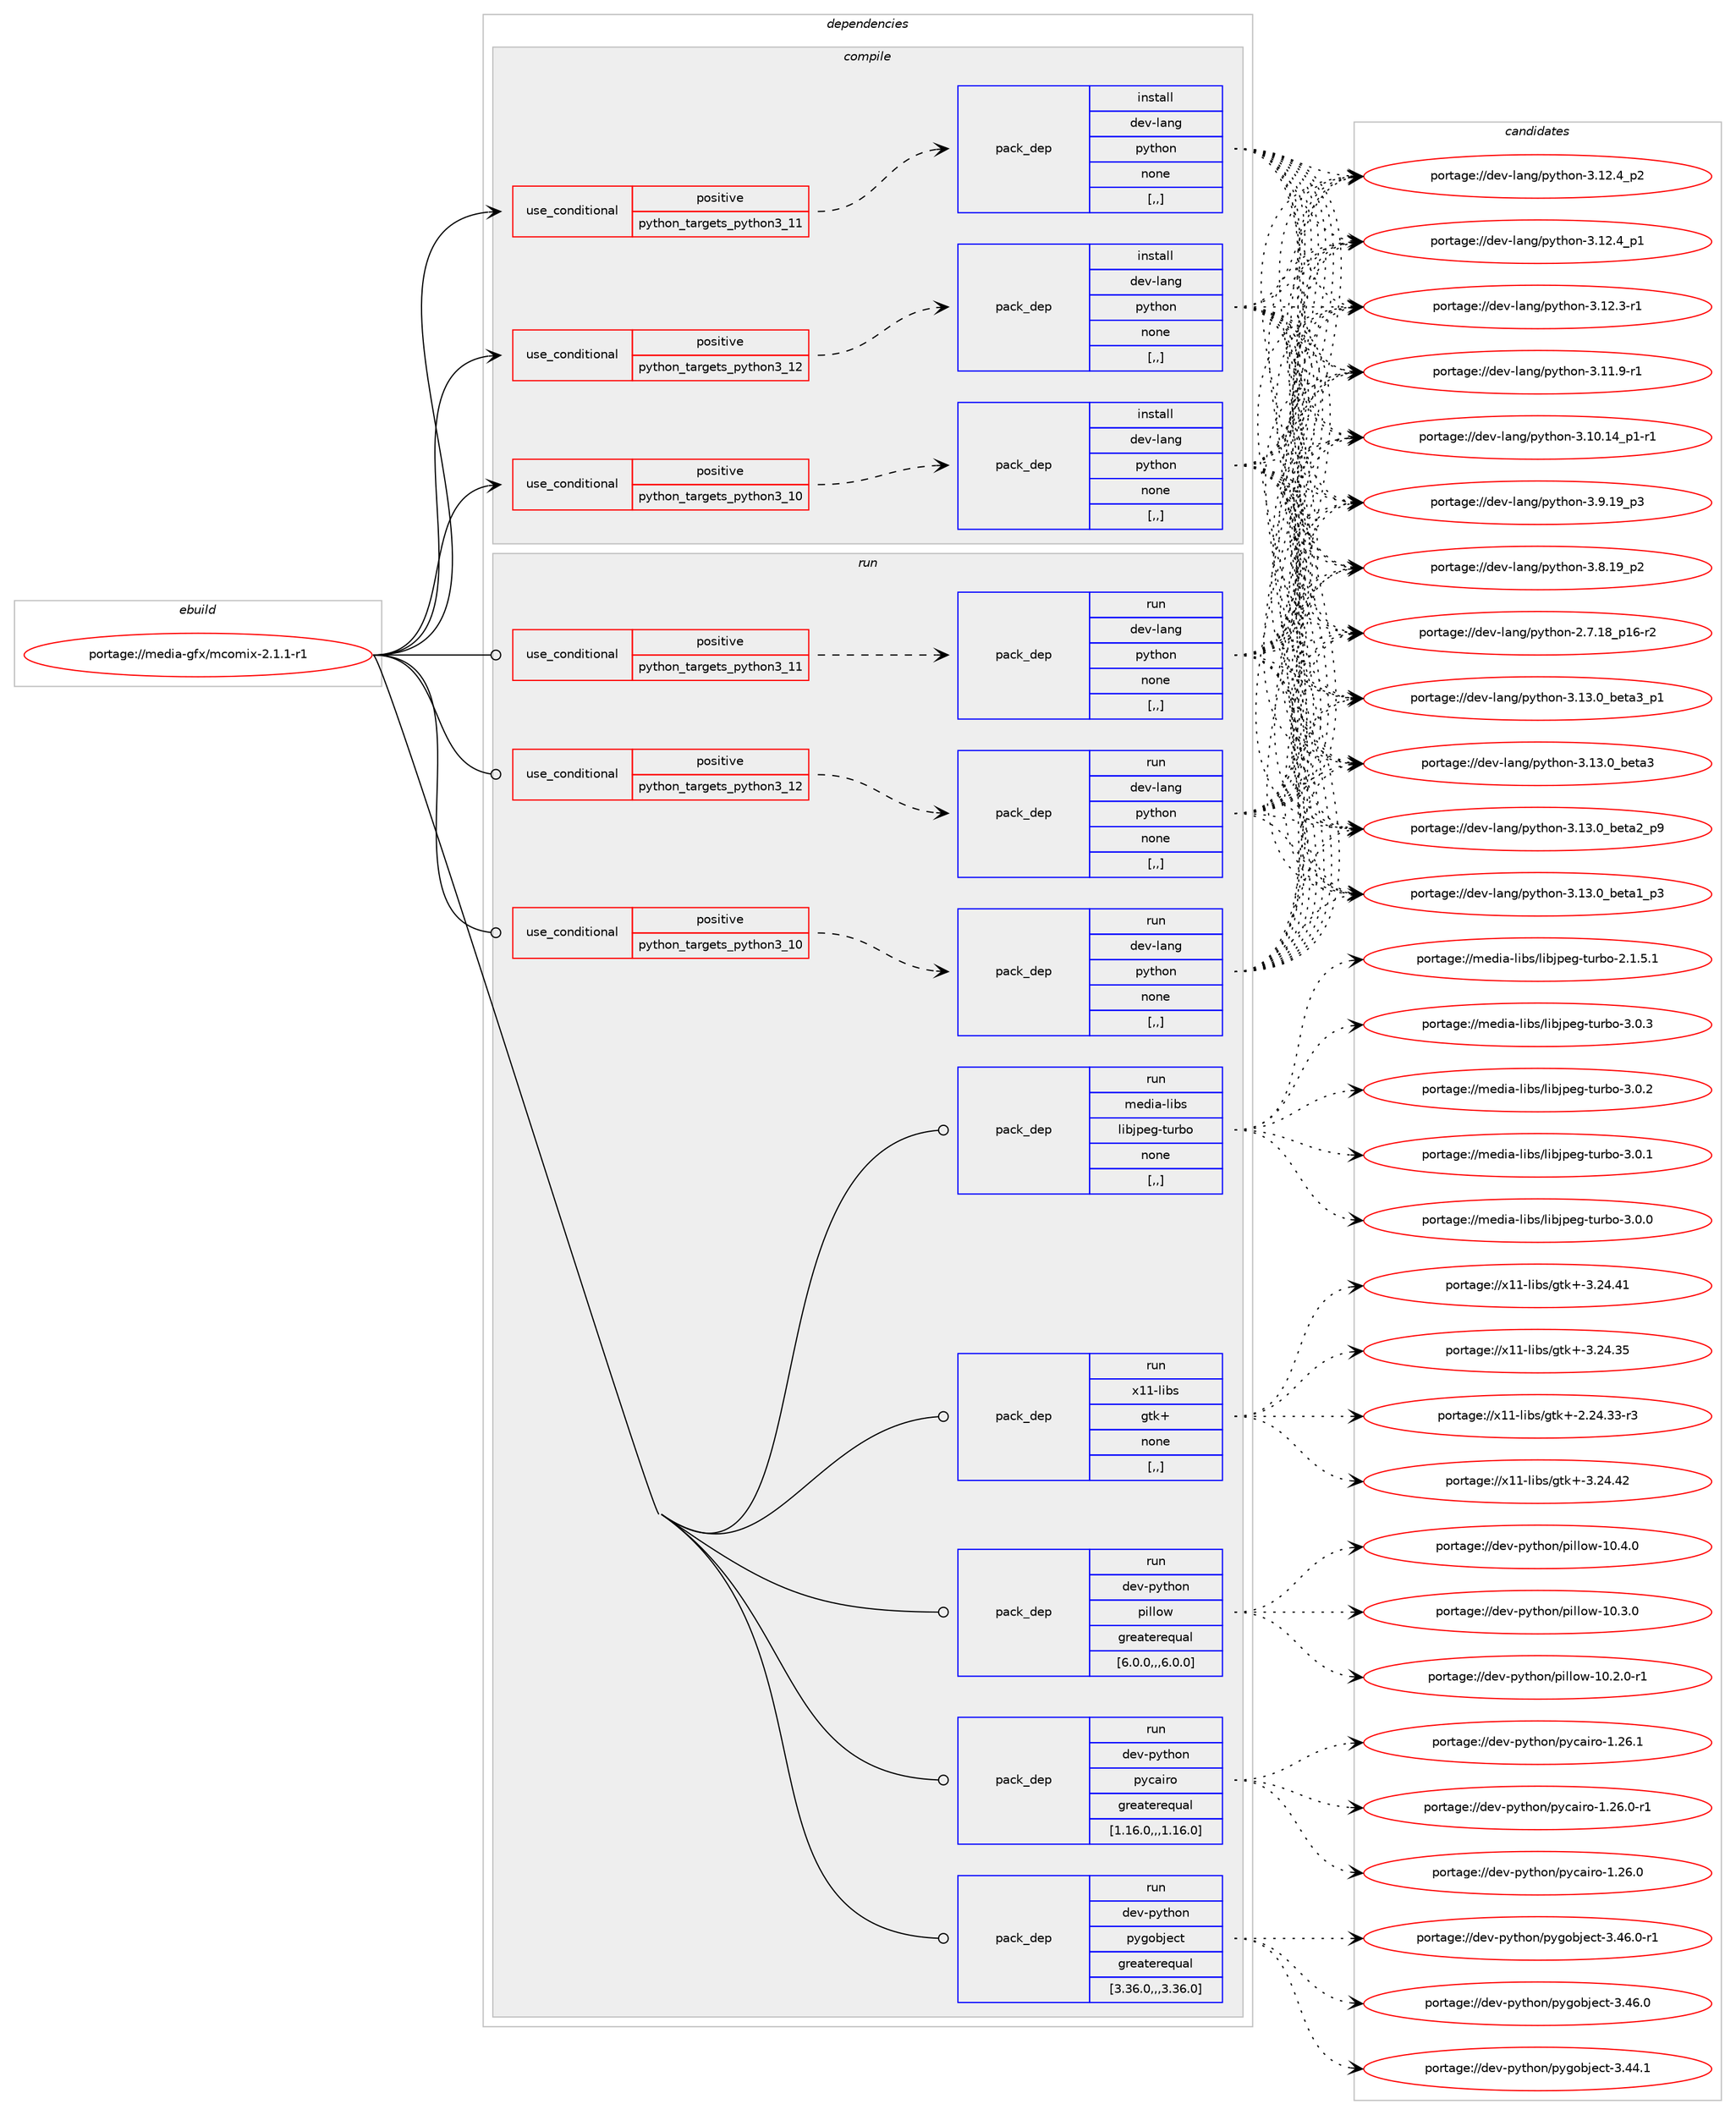digraph prolog {

# *************
# Graph options
# *************

newrank=true;
concentrate=true;
compound=true;
graph [rankdir=LR,fontname=Helvetica,fontsize=10,ranksep=1.5];#, ranksep=2.5, nodesep=0.2];
edge  [arrowhead=vee];
node  [fontname=Helvetica,fontsize=10];

# **********
# The ebuild
# **********

subgraph cluster_leftcol {
color=gray;
label=<<i>ebuild</i>>;
id [label="portage://media-gfx/mcomix-2.1.1-r1", color=red, width=4, href="../media-gfx/mcomix-2.1.1-r1.svg"];
}

# ****************
# The dependencies
# ****************

subgraph cluster_midcol {
color=gray;
label=<<i>dependencies</i>>;
subgraph cluster_compile {
fillcolor="#eeeeee";
style=filled;
label=<<i>compile</i>>;
subgraph cond73543 {
dependency291787 [label=<<TABLE BORDER="0" CELLBORDER="1" CELLSPACING="0" CELLPADDING="4"><TR><TD ROWSPAN="3" CELLPADDING="10">use_conditional</TD></TR><TR><TD>positive</TD></TR><TR><TD>python_targets_python3_10</TD></TR></TABLE>>, shape=none, color=red];
subgraph pack215874 {
dependency291788 [label=<<TABLE BORDER="0" CELLBORDER="1" CELLSPACING="0" CELLPADDING="4" WIDTH="220"><TR><TD ROWSPAN="6" CELLPADDING="30">pack_dep</TD></TR><TR><TD WIDTH="110">install</TD></TR><TR><TD>dev-lang</TD></TR><TR><TD>python</TD></TR><TR><TD>none</TD></TR><TR><TD>[,,]</TD></TR></TABLE>>, shape=none, color=blue];
}
dependency291787:e -> dependency291788:w [weight=20,style="dashed",arrowhead="vee"];
}
id:e -> dependency291787:w [weight=20,style="solid",arrowhead="vee"];
subgraph cond73544 {
dependency291789 [label=<<TABLE BORDER="0" CELLBORDER="1" CELLSPACING="0" CELLPADDING="4"><TR><TD ROWSPAN="3" CELLPADDING="10">use_conditional</TD></TR><TR><TD>positive</TD></TR><TR><TD>python_targets_python3_11</TD></TR></TABLE>>, shape=none, color=red];
subgraph pack215875 {
dependency291790 [label=<<TABLE BORDER="0" CELLBORDER="1" CELLSPACING="0" CELLPADDING="4" WIDTH="220"><TR><TD ROWSPAN="6" CELLPADDING="30">pack_dep</TD></TR><TR><TD WIDTH="110">install</TD></TR><TR><TD>dev-lang</TD></TR><TR><TD>python</TD></TR><TR><TD>none</TD></TR><TR><TD>[,,]</TD></TR></TABLE>>, shape=none, color=blue];
}
dependency291789:e -> dependency291790:w [weight=20,style="dashed",arrowhead="vee"];
}
id:e -> dependency291789:w [weight=20,style="solid",arrowhead="vee"];
subgraph cond73545 {
dependency291791 [label=<<TABLE BORDER="0" CELLBORDER="1" CELLSPACING="0" CELLPADDING="4"><TR><TD ROWSPAN="3" CELLPADDING="10">use_conditional</TD></TR><TR><TD>positive</TD></TR><TR><TD>python_targets_python3_12</TD></TR></TABLE>>, shape=none, color=red];
subgraph pack215876 {
dependency291792 [label=<<TABLE BORDER="0" CELLBORDER="1" CELLSPACING="0" CELLPADDING="4" WIDTH="220"><TR><TD ROWSPAN="6" CELLPADDING="30">pack_dep</TD></TR><TR><TD WIDTH="110">install</TD></TR><TR><TD>dev-lang</TD></TR><TR><TD>python</TD></TR><TR><TD>none</TD></TR><TR><TD>[,,]</TD></TR></TABLE>>, shape=none, color=blue];
}
dependency291791:e -> dependency291792:w [weight=20,style="dashed",arrowhead="vee"];
}
id:e -> dependency291791:w [weight=20,style="solid",arrowhead="vee"];
}
subgraph cluster_compileandrun {
fillcolor="#eeeeee";
style=filled;
label=<<i>compile and run</i>>;
}
subgraph cluster_run {
fillcolor="#eeeeee";
style=filled;
label=<<i>run</i>>;
subgraph cond73546 {
dependency291793 [label=<<TABLE BORDER="0" CELLBORDER="1" CELLSPACING="0" CELLPADDING="4"><TR><TD ROWSPAN="3" CELLPADDING="10">use_conditional</TD></TR><TR><TD>positive</TD></TR><TR><TD>python_targets_python3_10</TD></TR></TABLE>>, shape=none, color=red];
subgraph pack215877 {
dependency291794 [label=<<TABLE BORDER="0" CELLBORDER="1" CELLSPACING="0" CELLPADDING="4" WIDTH="220"><TR><TD ROWSPAN="6" CELLPADDING="30">pack_dep</TD></TR><TR><TD WIDTH="110">run</TD></TR><TR><TD>dev-lang</TD></TR><TR><TD>python</TD></TR><TR><TD>none</TD></TR><TR><TD>[,,]</TD></TR></TABLE>>, shape=none, color=blue];
}
dependency291793:e -> dependency291794:w [weight=20,style="dashed",arrowhead="vee"];
}
id:e -> dependency291793:w [weight=20,style="solid",arrowhead="odot"];
subgraph cond73547 {
dependency291795 [label=<<TABLE BORDER="0" CELLBORDER="1" CELLSPACING="0" CELLPADDING="4"><TR><TD ROWSPAN="3" CELLPADDING="10">use_conditional</TD></TR><TR><TD>positive</TD></TR><TR><TD>python_targets_python3_11</TD></TR></TABLE>>, shape=none, color=red];
subgraph pack215878 {
dependency291796 [label=<<TABLE BORDER="0" CELLBORDER="1" CELLSPACING="0" CELLPADDING="4" WIDTH="220"><TR><TD ROWSPAN="6" CELLPADDING="30">pack_dep</TD></TR><TR><TD WIDTH="110">run</TD></TR><TR><TD>dev-lang</TD></TR><TR><TD>python</TD></TR><TR><TD>none</TD></TR><TR><TD>[,,]</TD></TR></TABLE>>, shape=none, color=blue];
}
dependency291795:e -> dependency291796:w [weight=20,style="dashed",arrowhead="vee"];
}
id:e -> dependency291795:w [weight=20,style="solid",arrowhead="odot"];
subgraph cond73548 {
dependency291797 [label=<<TABLE BORDER="0" CELLBORDER="1" CELLSPACING="0" CELLPADDING="4"><TR><TD ROWSPAN="3" CELLPADDING="10">use_conditional</TD></TR><TR><TD>positive</TD></TR><TR><TD>python_targets_python3_12</TD></TR></TABLE>>, shape=none, color=red];
subgraph pack215879 {
dependency291798 [label=<<TABLE BORDER="0" CELLBORDER="1" CELLSPACING="0" CELLPADDING="4" WIDTH="220"><TR><TD ROWSPAN="6" CELLPADDING="30">pack_dep</TD></TR><TR><TD WIDTH="110">run</TD></TR><TR><TD>dev-lang</TD></TR><TR><TD>python</TD></TR><TR><TD>none</TD></TR><TR><TD>[,,]</TD></TR></TABLE>>, shape=none, color=blue];
}
dependency291797:e -> dependency291798:w [weight=20,style="dashed",arrowhead="vee"];
}
id:e -> dependency291797:w [weight=20,style="solid",arrowhead="odot"];
subgraph pack215880 {
dependency291799 [label=<<TABLE BORDER="0" CELLBORDER="1" CELLSPACING="0" CELLPADDING="4" WIDTH="220"><TR><TD ROWSPAN="6" CELLPADDING="30">pack_dep</TD></TR><TR><TD WIDTH="110">run</TD></TR><TR><TD>dev-python</TD></TR><TR><TD>pillow</TD></TR><TR><TD>greaterequal</TD></TR><TR><TD>[6.0.0,,,6.0.0]</TD></TR></TABLE>>, shape=none, color=blue];
}
id:e -> dependency291799:w [weight=20,style="solid",arrowhead="odot"];
subgraph pack215881 {
dependency291800 [label=<<TABLE BORDER="0" CELLBORDER="1" CELLSPACING="0" CELLPADDING="4" WIDTH="220"><TR><TD ROWSPAN="6" CELLPADDING="30">pack_dep</TD></TR><TR><TD WIDTH="110">run</TD></TR><TR><TD>dev-python</TD></TR><TR><TD>pycairo</TD></TR><TR><TD>greaterequal</TD></TR><TR><TD>[1.16.0,,,1.16.0]</TD></TR></TABLE>>, shape=none, color=blue];
}
id:e -> dependency291800:w [weight=20,style="solid",arrowhead="odot"];
subgraph pack215882 {
dependency291801 [label=<<TABLE BORDER="0" CELLBORDER="1" CELLSPACING="0" CELLPADDING="4" WIDTH="220"><TR><TD ROWSPAN="6" CELLPADDING="30">pack_dep</TD></TR><TR><TD WIDTH="110">run</TD></TR><TR><TD>dev-python</TD></TR><TR><TD>pygobject</TD></TR><TR><TD>greaterequal</TD></TR><TR><TD>[3.36.0,,,3.36.0]</TD></TR></TABLE>>, shape=none, color=blue];
}
id:e -> dependency291801:w [weight=20,style="solid",arrowhead="odot"];
subgraph pack215883 {
dependency291802 [label=<<TABLE BORDER="0" CELLBORDER="1" CELLSPACING="0" CELLPADDING="4" WIDTH="220"><TR><TD ROWSPAN="6" CELLPADDING="30">pack_dep</TD></TR><TR><TD WIDTH="110">run</TD></TR><TR><TD>media-libs</TD></TR><TR><TD>libjpeg-turbo</TD></TR><TR><TD>none</TD></TR><TR><TD>[,,]</TD></TR></TABLE>>, shape=none, color=blue];
}
id:e -> dependency291802:w [weight=20,style="solid",arrowhead="odot"];
subgraph pack215884 {
dependency291803 [label=<<TABLE BORDER="0" CELLBORDER="1" CELLSPACING="0" CELLPADDING="4" WIDTH="220"><TR><TD ROWSPAN="6" CELLPADDING="30">pack_dep</TD></TR><TR><TD WIDTH="110">run</TD></TR><TR><TD>x11-libs</TD></TR><TR><TD>gtk+</TD></TR><TR><TD>none</TD></TR><TR><TD>[,,]</TD></TR></TABLE>>, shape=none, color=blue];
}
id:e -> dependency291803:w [weight=20,style="solid",arrowhead="odot"];
}
}

# **************
# The candidates
# **************

subgraph cluster_choices {
rank=same;
color=gray;
label=<<i>candidates</i>>;

subgraph choice215874 {
color=black;
nodesep=1;
choice10010111845108971101034711212111610411111045514649514648959810111697519511249 [label="portage://dev-lang/python-3.13.0_beta3_p1", color=red, width=4,href="../dev-lang/python-3.13.0_beta3_p1.svg"];
choice1001011184510897110103471121211161041111104551464951464895981011169751 [label="portage://dev-lang/python-3.13.0_beta3", color=red, width=4,href="../dev-lang/python-3.13.0_beta3.svg"];
choice10010111845108971101034711212111610411111045514649514648959810111697509511257 [label="portage://dev-lang/python-3.13.0_beta2_p9", color=red, width=4,href="../dev-lang/python-3.13.0_beta2_p9.svg"];
choice10010111845108971101034711212111610411111045514649514648959810111697499511251 [label="portage://dev-lang/python-3.13.0_beta1_p3", color=red, width=4,href="../dev-lang/python-3.13.0_beta1_p3.svg"];
choice100101118451089711010347112121116104111110455146495046529511250 [label="portage://dev-lang/python-3.12.4_p2", color=red, width=4,href="../dev-lang/python-3.12.4_p2.svg"];
choice100101118451089711010347112121116104111110455146495046529511249 [label="portage://dev-lang/python-3.12.4_p1", color=red, width=4,href="../dev-lang/python-3.12.4_p1.svg"];
choice100101118451089711010347112121116104111110455146495046514511449 [label="portage://dev-lang/python-3.12.3-r1", color=red, width=4,href="../dev-lang/python-3.12.3-r1.svg"];
choice100101118451089711010347112121116104111110455146494946574511449 [label="portage://dev-lang/python-3.11.9-r1", color=red, width=4,href="../dev-lang/python-3.11.9-r1.svg"];
choice100101118451089711010347112121116104111110455146494846495295112494511449 [label="portage://dev-lang/python-3.10.14_p1-r1", color=red, width=4,href="../dev-lang/python-3.10.14_p1-r1.svg"];
choice100101118451089711010347112121116104111110455146574649579511251 [label="portage://dev-lang/python-3.9.19_p3", color=red, width=4,href="../dev-lang/python-3.9.19_p3.svg"];
choice100101118451089711010347112121116104111110455146564649579511250 [label="portage://dev-lang/python-3.8.19_p2", color=red, width=4,href="../dev-lang/python-3.8.19_p2.svg"];
choice100101118451089711010347112121116104111110455046554649569511249544511450 [label="portage://dev-lang/python-2.7.18_p16-r2", color=red, width=4,href="../dev-lang/python-2.7.18_p16-r2.svg"];
dependency291788:e -> choice10010111845108971101034711212111610411111045514649514648959810111697519511249:w [style=dotted,weight="100"];
dependency291788:e -> choice1001011184510897110103471121211161041111104551464951464895981011169751:w [style=dotted,weight="100"];
dependency291788:e -> choice10010111845108971101034711212111610411111045514649514648959810111697509511257:w [style=dotted,weight="100"];
dependency291788:e -> choice10010111845108971101034711212111610411111045514649514648959810111697499511251:w [style=dotted,weight="100"];
dependency291788:e -> choice100101118451089711010347112121116104111110455146495046529511250:w [style=dotted,weight="100"];
dependency291788:e -> choice100101118451089711010347112121116104111110455146495046529511249:w [style=dotted,weight="100"];
dependency291788:e -> choice100101118451089711010347112121116104111110455146495046514511449:w [style=dotted,weight="100"];
dependency291788:e -> choice100101118451089711010347112121116104111110455146494946574511449:w [style=dotted,weight="100"];
dependency291788:e -> choice100101118451089711010347112121116104111110455146494846495295112494511449:w [style=dotted,weight="100"];
dependency291788:e -> choice100101118451089711010347112121116104111110455146574649579511251:w [style=dotted,weight="100"];
dependency291788:e -> choice100101118451089711010347112121116104111110455146564649579511250:w [style=dotted,weight="100"];
dependency291788:e -> choice100101118451089711010347112121116104111110455046554649569511249544511450:w [style=dotted,weight="100"];
}
subgraph choice215875 {
color=black;
nodesep=1;
choice10010111845108971101034711212111610411111045514649514648959810111697519511249 [label="portage://dev-lang/python-3.13.0_beta3_p1", color=red, width=4,href="../dev-lang/python-3.13.0_beta3_p1.svg"];
choice1001011184510897110103471121211161041111104551464951464895981011169751 [label="portage://dev-lang/python-3.13.0_beta3", color=red, width=4,href="../dev-lang/python-3.13.0_beta3.svg"];
choice10010111845108971101034711212111610411111045514649514648959810111697509511257 [label="portage://dev-lang/python-3.13.0_beta2_p9", color=red, width=4,href="../dev-lang/python-3.13.0_beta2_p9.svg"];
choice10010111845108971101034711212111610411111045514649514648959810111697499511251 [label="portage://dev-lang/python-3.13.0_beta1_p3", color=red, width=4,href="../dev-lang/python-3.13.0_beta1_p3.svg"];
choice100101118451089711010347112121116104111110455146495046529511250 [label="portage://dev-lang/python-3.12.4_p2", color=red, width=4,href="../dev-lang/python-3.12.4_p2.svg"];
choice100101118451089711010347112121116104111110455146495046529511249 [label="portage://dev-lang/python-3.12.4_p1", color=red, width=4,href="../dev-lang/python-3.12.4_p1.svg"];
choice100101118451089711010347112121116104111110455146495046514511449 [label="portage://dev-lang/python-3.12.3-r1", color=red, width=4,href="../dev-lang/python-3.12.3-r1.svg"];
choice100101118451089711010347112121116104111110455146494946574511449 [label="portage://dev-lang/python-3.11.9-r1", color=red, width=4,href="../dev-lang/python-3.11.9-r1.svg"];
choice100101118451089711010347112121116104111110455146494846495295112494511449 [label="portage://dev-lang/python-3.10.14_p1-r1", color=red, width=4,href="../dev-lang/python-3.10.14_p1-r1.svg"];
choice100101118451089711010347112121116104111110455146574649579511251 [label="portage://dev-lang/python-3.9.19_p3", color=red, width=4,href="../dev-lang/python-3.9.19_p3.svg"];
choice100101118451089711010347112121116104111110455146564649579511250 [label="portage://dev-lang/python-3.8.19_p2", color=red, width=4,href="../dev-lang/python-3.8.19_p2.svg"];
choice100101118451089711010347112121116104111110455046554649569511249544511450 [label="portage://dev-lang/python-2.7.18_p16-r2", color=red, width=4,href="../dev-lang/python-2.7.18_p16-r2.svg"];
dependency291790:e -> choice10010111845108971101034711212111610411111045514649514648959810111697519511249:w [style=dotted,weight="100"];
dependency291790:e -> choice1001011184510897110103471121211161041111104551464951464895981011169751:w [style=dotted,weight="100"];
dependency291790:e -> choice10010111845108971101034711212111610411111045514649514648959810111697509511257:w [style=dotted,weight="100"];
dependency291790:e -> choice10010111845108971101034711212111610411111045514649514648959810111697499511251:w [style=dotted,weight="100"];
dependency291790:e -> choice100101118451089711010347112121116104111110455146495046529511250:w [style=dotted,weight="100"];
dependency291790:e -> choice100101118451089711010347112121116104111110455146495046529511249:w [style=dotted,weight="100"];
dependency291790:e -> choice100101118451089711010347112121116104111110455146495046514511449:w [style=dotted,weight="100"];
dependency291790:e -> choice100101118451089711010347112121116104111110455146494946574511449:w [style=dotted,weight="100"];
dependency291790:e -> choice100101118451089711010347112121116104111110455146494846495295112494511449:w [style=dotted,weight="100"];
dependency291790:e -> choice100101118451089711010347112121116104111110455146574649579511251:w [style=dotted,weight="100"];
dependency291790:e -> choice100101118451089711010347112121116104111110455146564649579511250:w [style=dotted,weight="100"];
dependency291790:e -> choice100101118451089711010347112121116104111110455046554649569511249544511450:w [style=dotted,weight="100"];
}
subgraph choice215876 {
color=black;
nodesep=1;
choice10010111845108971101034711212111610411111045514649514648959810111697519511249 [label="portage://dev-lang/python-3.13.0_beta3_p1", color=red, width=4,href="../dev-lang/python-3.13.0_beta3_p1.svg"];
choice1001011184510897110103471121211161041111104551464951464895981011169751 [label="portage://dev-lang/python-3.13.0_beta3", color=red, width=4,href="../dev-lang/python-3.13.0_beta3.svg"];
choice10010111845108971101034711212111610411111045514649514648959810111697509511257 [label="portage://dev-lang/python-3.13.0_beta2_p9", color=red, width=4,href="../dev-lang/python-3.13.0_beta2_p9.svg"];
choice10010111845108971101034711212111610411111045514649514648959810111697499511251 [label="portage://dev-lang/python-3.13.0_beta1_p3", color=red, width=4,href="../dev-lang/python-3.13.0_beta1_p3.svg"];
choice100101118451089711010347112121116104111110455146495046529511250 [label="portage://dev-lang/python-3.12.4_p2", color=red, width=4,href="../dev-lang/python-3.12.4_p2.svg"];
choice100101118451089711010347112121116104111110455146495046529511249 [label="portage://dev-lang/python-3.12.4_p1", color=red, width=4,href="../dev-lang/python-3.12.4_p1.svg"];
choice100101118451089711010347112121116104111110455146495046514511449 [label="portage://dev-lang/python-3.12.3-r1", color=red, width=4,href="../dev-lang/python-3.12.3-r1.svg"];
choice100101118451089711010347112121116104111110455146494946574511449 [label="portage://dev-lang/python-3.11.9-r1", color=red, width=4,href="../dev-lang/python-3.11.9-r1.svg"];
choice100101118451089711010347112121116104111110455146494846495295112494511449 [label="portage://dev-lang/python-3.10.14_p1-r1", color=red, width=4,href="../dev-lang/python-3.10.14_p1-r1.svg"];
choice100101118451089711010347112121116104111110455146574649579511251 [label="portage://dev-lang/python-3.9.19_p3", color=red, width=4,href="../dev-lang/python-3.9.19_p3.svg"];
choice100101118451089711010347112121116104111110455146564649579511250 [label="portage://dev-lang/python-3.8.19_p2", color=red, width=4,href="../dev-lang/python-3.8.19_p2.svg"];
choice100101118451089711010347112121116104111110455046554649569511249544511450 [label="portage://dev-lang/python-2.7.18_p16-r2", color=red, width=4,href="../dev-lang/python-2.7.18_p16-r2.svg"];
dependency291792:e -> choice10010111845108971101034711212111610411111045514649514648959810111697519511249:w [style=dotted,weight="100"];
dependency291792:e -> choice1001011184510897110103471121211161041111104551464951464895981011169751:w [style=dotted,weight="100"];
dependency291792:e -> choice10010111845108971101034711212111610411111045514649514648959810111697509511257:w [style=dotted,weight="100"];
dependency291792:e -> choice10010111845108971101034711212111610411111045514649514648959810111697499511251:w [style=dotted,weight="100"];
dependency291792:e -> choice100101118451089711010347112121116104111110455146495046529511250:w [style=dotted,weight="100"];
dependency291792:e -> choice100101118451089711010347112121116104111110455146495046529511249:w [style=dotted,weight="100"];
dependency291792:e -> choice100101118451089711010347112121116104111110455146495046514511449:w [style=dotted,weight="100"];
dependency291792:e -> choice100101118451089711010347112121116104111110455146494946574511449:w [style=dotted,weight="100"];
dependency291792:e -> choice100101118451089711010347112121116104111110455146494846495295112494511449:w [style=dotted,weight="100"];
dependency291792:e -> choice100101118451089711010347112121116104111110455146574649579511251:w [style=dotted,weight="100"];
dependency291792:e -> choice100101118451089711010347112121116104111110455146564649579511250:w [style=dotted,weight="100"];
dependency291792:e -> choice100101118451089711010347112121116104111110455046554649569511249544511450:w [style=dotted,weight="100"];
}
subgraph choice215877 {
color=black;
nodesep=1;
choice10010111845108971101034711212111610411111045514649514648959810111697519511249 [label="portage://dev-lang/python-3.13.0_beta3_p1", color=red, width=4,href="../dev-lang/python-3.13.0_beta3_p1.svg"];
choice1001011184510897110103471121211161041111104551464951464895981011169751 [label="portage://dev-lang/python-3.13.0_beta3", color=red, width=4,href="../dev-lang/python-3.13.0_beta3.svg"];
choice10010111845108971101034711212111610411111045514649514648959810111697509511257 [label="portage://dev-lang/python-3.13.0_beta2_p9", color=red, width=4,href="../dev-lang/python-3.13.0_beta2_p9.svg"];
choice10010111845108971101034711212111610411111045514649514648959810111697499511251 [label="portage://dev-lang/python-3.13.0_beta1_p3", color=red, width=4,href="../dev-lang/python-3.13.0_beta1_p3.svg"];
choice100101118451089711010347112121116104111110455146495046529511250 [label="portage://dev-lang/python-3.12.4_p2", color=red, width=4,href="../dev-lang/python-3.12.4_p2.svg"];
choice100101118451089711010347112121116104111110455146495046529511249 [label="portage://dev-lang/python-3.12.4_p1", color=red, width=4,href="../dev-lang/python-3.12.4_p1.svg"];
choice100101118451089711010347112121116104111110455146495046514511449 [label="portage://dev-lang/python-3.12.3-r1", color=red, width=4,href="../dev-lang/python-3.12.3-r1.svg"];
choice100101118451089711010347112121116104111110455146494946574511449 [label="portage://dev-lang/python-3.11.9-r1", color=red, width=4,href="../dev-lang/python-3.11.9-r1.svg"];
choice100101118451089711010347112121116104111110455146494846495295112494511449 [label="portage://dev-lang/python-3.10.14_p1-r1", color=red, width=4,href="../dev-lang/python-3.10.14_p1-r1.svg"];
choice100101118451089711010347112121116104111110455146574649579511251 [label="portage://dev-lang/python-3.9.19_p3", color=red, width=4,href="../dev-lang/python-3.9.19_p3.svg"];
choice100101118451089711010347112121116104111110455146564649579511250 [label="portage://dev-lang/python-3.8.19_p2", color=red, width=4,href="../dev-lang/python-3.8.19_p2.svg"];
choice100101118451089711010347112121116104111110455046554649569511249544511450 [label="portage://dev-lang/python-2.7.18_p16-r2", color=red, width=4,href="../dev-lang/python-2.7.18_p16-r2.svg"];
dependency291794:e -> choice10010111845108971101034711212111610411111045514649514648959810111697519511249:w [style=dotted,weight="100"];
dependency291794:e -> choice1001011184510897110103471121211161041111104551464951464895981011169751:w [style=dotted,weight="100"];
dependency291794:e -> choice10010111845108971101034711212111610411111045514649514648959810111697509511257:w [style=dotted,weight="100"];
dependency291794:e -> choice10010111845108971101034711212111610411111045514649514648959810111697499511251:w [style=dotted,weight="100"];
dependency291794:e -> choice100101118451089711010347112121116104111110455146495046529511250:w [style=dotted,weight="100"];
dependency291794:e -> choice100101118451089711010347112121116104111110455146495046529511249:w [style=dotted,weight="100"];
dependency291794:e -> choice100101118451089711010347112121116104111110455146495046514511449:w [style=dotted,weight="100"];
dependency291794:e -> choice100101118451089711010347112121116104111110455146494946574511449:w [style=dotted,weight="100"];
dependency291794:e -> choice100101118451089711010347112121116104111110455146494846495295112494511449:w [style=dotted,weight="100"];
dependency291794:e -> choice100101118451089711010347112121116104111110455146574649579511251:w [style=dotted,weight="100"];
dependency291794:e -> choice100101118451089711010347112121116104111110455146564649579511250:w [style=dotted,weight="100"];
dependency291794:e -> choice100101118451089711010347112121116104111110455046554649569511249544511450:w [style=dotted,weight="100"];
}
subgraph choice215878 {
color=black;
nodesep=1;
choice10010111845108971101034711212111610411111045514649514648959810111697519511249 [label="portage://dev-lang/python-3.13.0_beta3_p1", color=red, width=4,href="../dev-lang/python-3.13.0_beta3_p1.svg"];
choice1001011184510897110103471121211161041111104551464951464895981011169751 [label="portage://dev-lang/python-3.13.0_beta3", color=red, width=4,href="../dev-lang/python-3.13.0_beta3.svg"];
choice10010111845108971101034711212111610411111045514649514648959810111697509511257 [label="portage://dev-lang/python-3.13.0_beta2_p9", color=red, width=4,href="../dev-lang/python-3.13.0_beta2_p9.svg"];
choice10010111845108971101034711212111610411111045514649514648959810111697499511251 [label="portage://dev-lang/python-3.13.0_beta1_p3", color=red, width=4,href="../dev-lang/python-3.13.0_beta1_p3.svg"];
choice100101118451089711010347112121116104111110455146495046529511250 [label="portage://dev-lang/python-3.12.4_p2", color=red, width=4,href="../dev-lang/python-3.12.4_p2.svg"];
choice100101118451089711010347112121116104111110455146495046529511249 [label="portage://dev-lang/python-3.12.4_p1", color=red, width=4,href="../dev-lang/python-3.12.4_p1.svg"];
choice100101118451089711010347112121116104111110455146495046514511449 [label="portage://dev-lang/python-3.12.3-r1", color=red, width=4,href="../dev-lang/python-3.12.3-r1.svg"];
choice100101118451089711010347112121116104111110455146494946574511449 [label="portage://dev-lang/python-3.11.9-r1", color=red, width=4,href="../dev-lang/python-3.11.9-r1.svg"];
choice100101118451089711010347112121116104111110455146494846495295112494511449 [label="portage://dev-lang/python-3.10.14_p1-r1", color=red, width=4,href="../dev-lang/python-3.10.14_p1-r1.svg"];
choice100101118451089711010347112121116104111110455146574649579511251 [label="portage://dev-lang/python-3.9.19_p3", color=red, width=4,href="../dev-lang/python-3.9.19_p3.svg"];
choice100101118451089711010347112121116104111110455146564649579511250 [label="portage://dev-lang/python-3.8.19_p2", color=red, width=4,href="../dev-lang/python-3.8.19_p2.svg"];
choice100101118451089711010347112121116104111110455046554649569511249544511450 [label="portage://dev-lang/python-2.7.18_p16-r2", color=red, width=4,href="../dev-lang/python-2.7.18_p16-r2.svg"];
dependency291796:e -> choice10010111845108971101034711212111610411111045514649514648959810111697519511249:w [style=dotted,weight="100"];
dependency291796:e -> choice1001011184510897110103471121211161041111104551464951464895981011169751:w [style=dotted,weight="100"];
dependency291796:e -> choice10010111845108971101034711212111610411111045514649514648959810111697509511257:w [style=dotted,weight="100"];
dependency291796:e -> choice10010111845108971101034711212111610411111045514649514648959810111697499511251:w [style=dotted,weight="100"];
dependency291796:e -> choice100101118451089711010347112121116104111110455146495046529511250:w [style=dotted,weight="100"];
dependency291796:e -> choice100101118451089711010347112121116104111110455146495046529511249:w [style=dotted,weight="100"];
dependency291796:e -> choice100101118451089711010347112121116104111110455146495046514511449:w [style=dotted,weight="100"];
dependency291796:e -> choice100101118451089711010347112121116104111110455146494946574511449:w [style=dotted,weight="100"];
dependency291796:e -> choice100101118451089711010347112121116104111110455146494846495295112494511449:w [style=dotted,weight="100"];
dependency291796:e -> choice100101118451089711010347112121116104111110455146574649579511251:w [style=dotted,weight="100"];
dependency291796:e -> choice100101118451089711010347112121116104111110455146564649579511250:w [style=dotted,weight="100"];
dependency291796:e -> choice100101118451089711010347112121116104111110455046554649569511249544511450:w [style=dotted,weight="100"];
}
subgraph choice215879 {
color=black;
nodesep=1;
choice10010111845108971101034711212111610411111045514649514648959810111697519511249 [label="portage://dev-lang/python-3.13.0_beta3_p1", color=red, width=4,href="../dev-lang/python-3.13.0_beta3_p1.svg"];
choice1001011184510897110103471121211161041111104551464951464895981011169751 [label="portage://dev-lang/python-3.13.0_beta3", color=red, width=4,href="../dev-lang/python-3.13.0_beta3.svg"];
choice10010111845108971101034711212111610411111045514649514648959810111697509511257 [label="portage://dev-lang/python-3.13.0_beta2_p9", color=red, width=4,href="../dev-lang/python-3.13.0_beta2_p9.svg"];
choice10010111845108971101034711212111610411111045514649514648959810111697499511251 [label="portage://dev-lang/python-3.13.0_beta1_p3", color=red, width=4,href="../dev-lang/python-3.13.0_beta1_p3.svg"];
choice100101118451089711010347112121116104111110455146495046529511250 [label="portage://dev-lang/python-3.12.4_p2", color=red, width=4,href="../dev-lang/python-3.12.4_p2.svg"];
choice100101118451089711010347112121116104111110455146495046529511249 [label="portage://dev-lang/python-3.12.4_p1", color=red, width=4,href="../dev-lang/python-3.12.4_p1.svg"];
choice100101118451089711010347112121116104111110455146495046514511449 [label="portage://dev-lang/python-3.12.3-r1", color=red, width=4,href="../dev-lang/python-3.12.3-r1.svg"];
choice100101118451089711010347112121116104111110455146494946574511449 [label="portage://dev-lang/python-3.11.9-r1", color=red, width=4,href="../dev-lang/python-3.11.9-r1.svg"];
choice100101118451089711010347112121116104111110455146494846495295112494511449 [label="portage://dev-lang/python-3.10.14_p1-r1", color=red, width=4,href="../dev-lang/python-3.10.14_p1-r1.svg"];
choice100101118451089711010347112121116104111110455146574649579511251 [label="portage://dev-lang/python-3.9.19_p3", color=red, width=4,href="../dev-lang/python-3.9.19_p3.svg"];
choice100101118451089711010347112121116104111110455146564649579511250 [label="portage://dev-lang/python-3.8.19_p2", color=red, width=4,href="../dev-lang/python-3.8.19_p2.svg"];
choice100101118451089711010347112121116104111110455046554649569511249544511450 [label="portage://dev-lang/python-2.7.18_p16-r2", color=red, width=4,href="../dev-lang/python-2.7.18_p16-r2.svg"];
dependency291798:e -> choice10010111845108971101034711212111610411111045514649514648959810111697519511249:w [style=dotted,weight="100"];
dependency291798:e -> choice1001011184510897110103471121211161041111104551464951464895981011169751:w [style=dotted,weight="100"];
dependency291798:e -> choice10010111845108971101034711212111610411111045514649514648959810111697509511257:w [style=dotted,weight="100"];
dependency291798:e -> choice10010111845108971101034711212111610411111045514649514648959810111697499511251:w [style=dotted,weight="100"];
dependency291798:e -> choice100101118451089711010347112121116104111110455146495046529511250:w [style=dotted,weight="100"];
dependency291798:e -> choice100101118451089711010347112121116104111110455146495046529511249:w [style=dotted,weight="100"];
dependency291798:e -> choice100101118451089711010347112121116104111110455146495046514511449:w [style=dotted,weight="100"];
dependency291798:e -> choice100101118451089711010347112121116104111110455146494946574511449:w [style=dotted,weight="100"];
dependency291798:e -> choice100101118451089711010347112121116104111110455146494846495295112494511449:w [style=dotted,weight="100"];
dependency291798:e -> choice100101118451089711010347112121116104111110455146574649579511251:w [style=dotted,weight="100"];
dependency291798:e -> choice100101118451089711010347112121116104111110455146564649579511250:w [style=dotted,weight="100"];
dependency291798:e -> choice100101118451089711010347112121116104111110455046554649569511249544511450:w [style=dotted,weight="100"];
}
subgraph choice215880 {
color=black;
nodesep=1;
choice100101118451121211161041111104711210510810811111945494846524648 [label="portage://dev-python/pillow-10.4.0", color=red, width=4,href="../dev-python/pillow-10.4.0.svg"];
choice100101118451121211161041111104711210510810811111945494846514648 [label="portage://dev-python/pillow-10.3.0", color=red, width=4,href="../dev-python/pillow-10.3.0.svg"];
choice1001011184511212111610411111047112105108108111119454948465046484511449 [label="portage://dev-python/pillow-10.2.0-r1", color=red, width=4,href="../dev-python/pillow-10.2.0-r1.svg"];
dependency291799:e -> choice100101118451121211161041111104711210510810811111945494846524648:w [style=dotted,weight="100"];
dependency291799:e -> choice100101118451121211161041111104711210510810811111945494846514648:w [style=dotted,weight="100"];
dependency291799:e -> choice1001011184511212111610411111047112105108108111119454948465046484511449:w [style=dotted,weight="100"];
}
subgraph choice215881 {
color=black;
nodesep=1;
choice1001011184511212111610411111047112121999710511411145494650544649 [label="portage://dev-python/pycairo-1.26.1", color=red, width=4,href="../dev-python/pycairo-1.26.1.svg"];
choice10010111845112121116104111110471121219997105114111454946505446484511449 [label="portage://dev-python/pycairo-1.26.0-r1", color=red, width=4,href="../dev-python/pycairo-1.26.0-r1.svg"];
choice1001011184511212111610411111047112121999710511411145494650544648 [label="portage://dev-python/pycairo-1.26.0", color=red, width=4,href="../dev-python/pycairo-1.26.0.svg"];
dependency291800:e -> choice1001011184511212111610411111047112121999710511411145494650544649:w [style=dotted,weight="100"];
dependency291800:e -> choice10010111845112121116104111110471121219997105114111454946505446484511449:w [style=dotted,weight="100"];
dependency291800:e -> choice1001011184511212111610411111047112121999710511411145494650544648:w [style=dotted,weight="100"];
}
subgraph choice215882 {
color=black;
nodesep=1;
choice10010111845112121116104111110471121211031119810610199116455146525446484511449 [label="portage://dev-python/pygobject-3.46.0-r1", color=red, width=4,href="../dev-python/pygobject-3.46.0-r1.svg"];
choice1001011184511212111610411111047112121103111981061019911645514652544648 [label="portage://dev-python/pygobject-3.46.0", color=red, width=4,href="../dev-python/pygobject-3.46.0.svg"];
choice1001011184511212111610411111047112121103111981061019911645514652524649 [label="portage://dev-python/pygobject-3.44.1", color=red, width=4,href="../dev-python/pygobject-3.44.1.svg"];
dependency291801:e -> choice10010111845112121116104111110471121211031119810610199116455146525446484511449:w [style=dotted,weight="100"];
dependency291801:e -> choice1001011184511212111610411111047112121103111981061019911645514652544648:w [style=dotted,weight="100"];
dependency291801:e -> choice1001011184511212111610411111047112121103111981061019911645514652524649:w [style=dotted,weight="100"];
}
subgraph choice215883 {
color=black;
nodesep=1;
choice10910110010597451081059811547108105981061121011034511611711498111455146484651 [label="portage://media-libs/libjpeg-turbo-3.0.3", color=red, width=4,href="../media-libs/libjpeg-turbo-3.0.3.svg"];
choice10910110010597451081059811547108105981061121011034511611711498111455146484650 [label="portage://media-libs/libjpeg-turbo-3.0.2", color=red, width=4,href="../media-libs/libjpeg-turbo-3.0.2.svg"];
choice10910110010597451081059811547108105981061121011034511611711498111455146484649 [label="portage://media-libs/libjpeg-turbo-3.0.1", color=red, width=4,href="../media-libs/libjpeg-turbo-3.0.1.svg"];
choice10910110010597451081059811547108105981061121011034511611711498111455146484648 [label="portage://media-libs/libjpeg-turbo-3.0.0", color=red, width=4,href="../media-libs/libjpeg-turbo-3.0.0.svg"];
choice109101100105974510810598115471081059810611210110345116117114981114550464946534649 [label="portage://media-libs/libjpeg-turbo-2.1.5.1", color=red, width=4,href="../media-libs/libjpeg-turbo-2.1.5.1.svg"];
dependency291802:e -> choice10910110010597451081059811547108105981061121011034511611711498111455146484651:w [style=dotted,weight="100"];
dependency291802:e -> choice10910110010597451081059811547108105981061121011034511611711498111455146484650:w [style=dotted,weight="100"];
dependency291802:e -> choice10910110010597451081059811547108105981061121011034511611711498111455146484649:w [style=dotted,weight="100"];
dependency291802:e -> choice10910110010597451081059811547108105981061121011034511611711498111455146484648:w [style=dotted,weight="100"];
dependency291802:e -> choice109101100105974510810598115471081059810611210110345116117114981114550464946534649:w [style=dotted,weight="100"];
}
subgraph choice215884 {
color=black;
nodesep=1;
choice1204949451081059811547103116107434551465052465250 [label="portage://x11-libs/gtk+-3.24.42", color=red, width=4,href="../x11-libs/gtk+-3.24.42.svg"];
choice1204949451081059811547103116107434551465052465249 [label="portage://x11-libs/gtk+-3.24.41", color=red, width=4,href="../x11-libs/gtk+-3.24.41.svg"];
choice1204949451081059811547103116107434551465052465153 [label="portage://x11-libs/gtk+-3.24.35", color=red, width=4,href="../x11-libs/gtk+-3.24.35.svg"];
choice12049494510810598115471031161074345504650524651514511451 [label="portage://x11-libs/gtk+-2.24.33-r3", color=red, width=4,href="../x11-libs/gtk+-2.24.33-r3.svg"];
dependency291803:e -> choice1204949451081059811547103116107434551465052465250:w [style=dotted,weight="100"];
dependency291803:e -> choice1204949451081059811547103116107434551465052465249:w [style=dotted,weight="100"];
dependency291803:e -> choice1204949451081059811547103116107434551465052465153:w [style=dotted,weight="100"];
dependency291803:e -> choice12049494510810598115471031161074345504650524651514511451:w [style=dotted,weight="100"];
}
}

}
